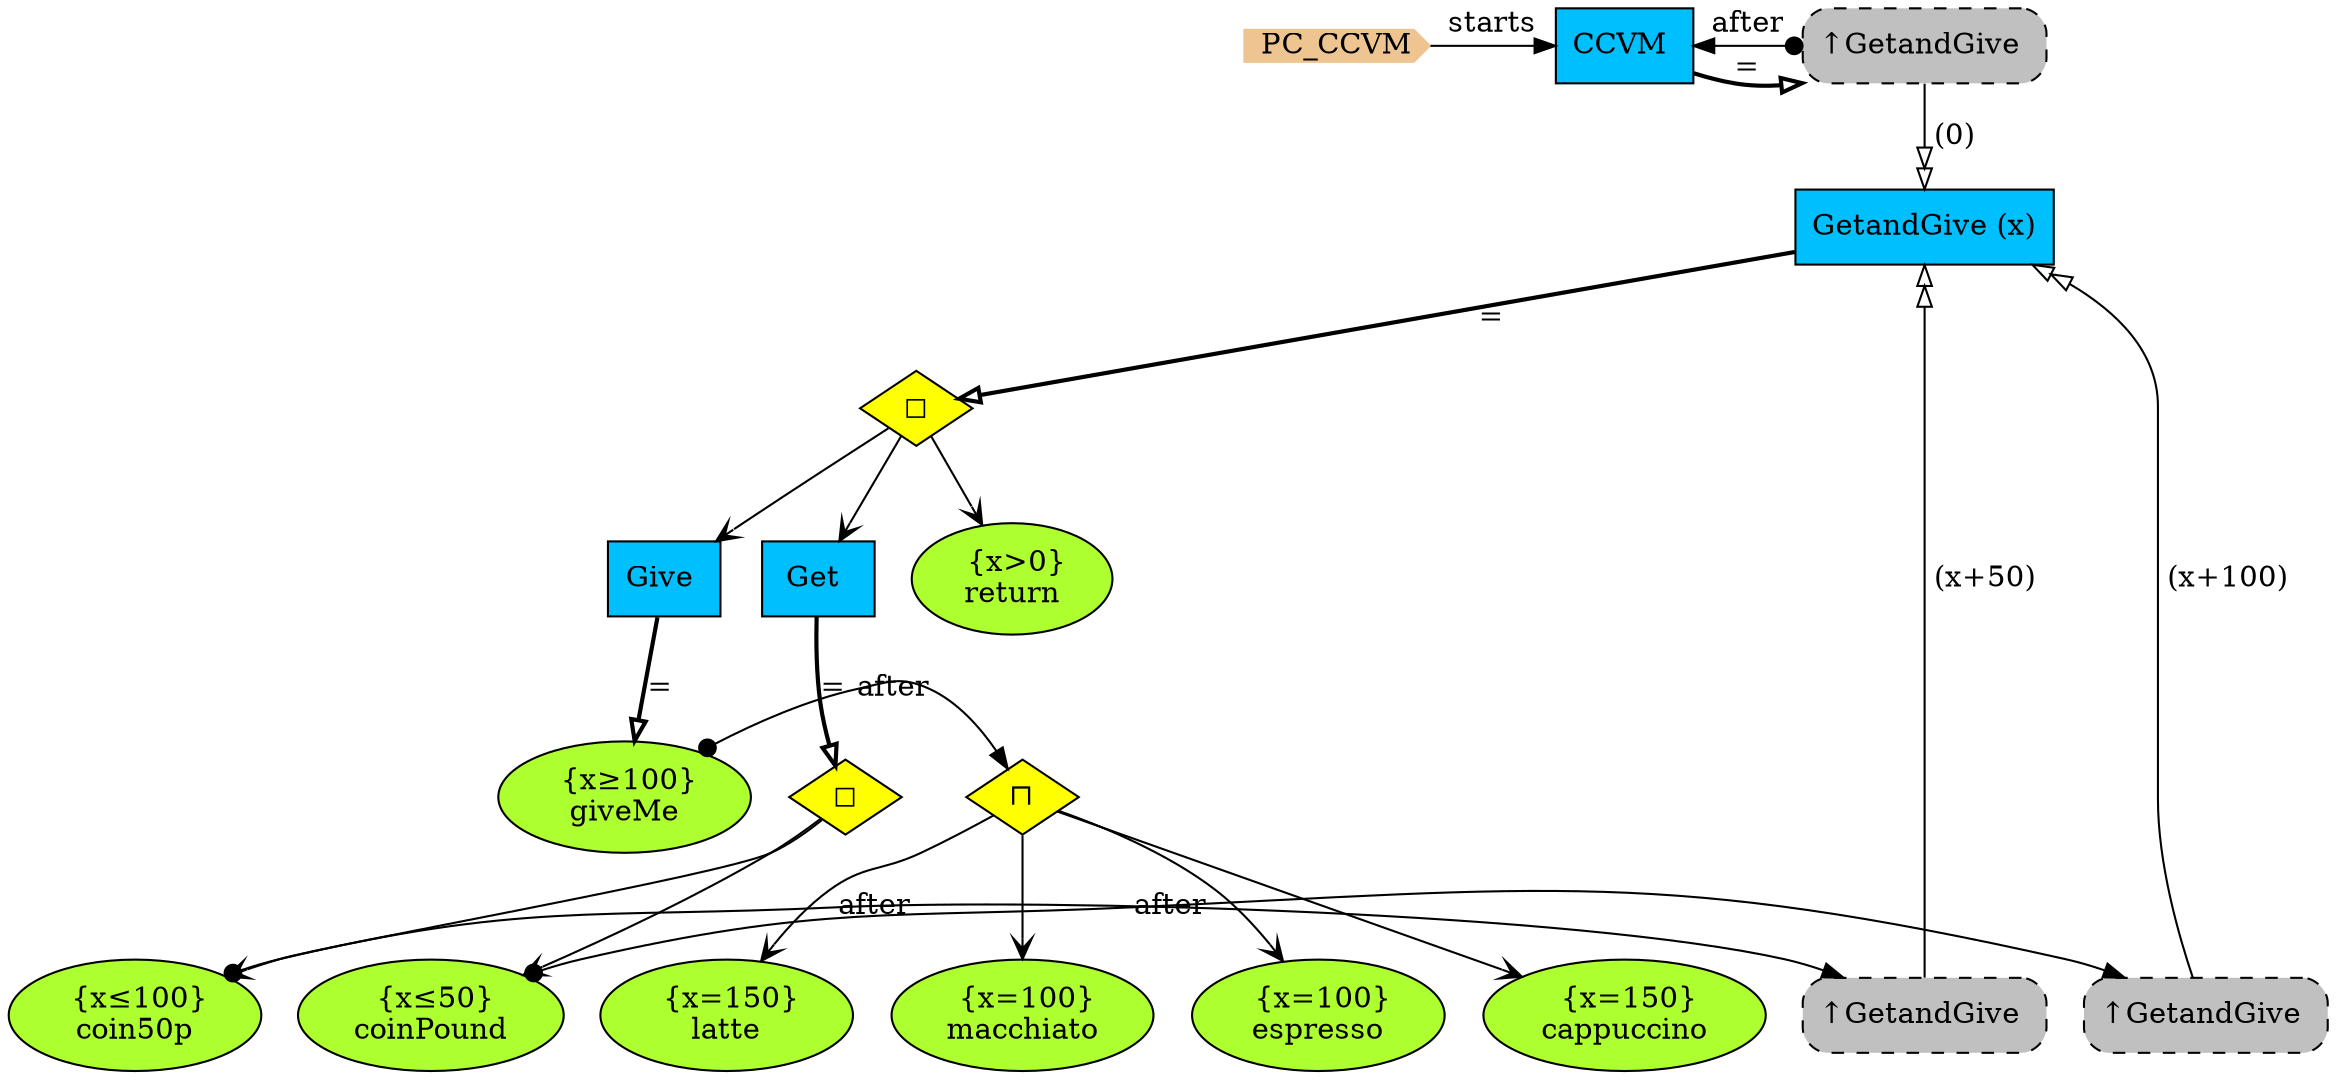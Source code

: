 digraph {

StartN_ [shape = cds,color=burlywood2,style=filled,height=.2,width=.2, label =PC_CCVM];
CCVM [shape=box,fillcolor=deepskyblue,style = filled,label="CCVM "];
GetandGive [shape=box,fillcolor=deepskyblue,style = filled,label="GetandGive (x)"];
OpGetandGive [shape=diamond,fillcolor=yellow,style=filled,label="◻︎"];
Get [shape=box,fillcolor=deepskyblue,style = filled,label="Get "];
return [shape=ellipse,fillcolor=greenyellow,style=filled,label=" {x>0}
return"];
espresso [shape=ellipse,fillcolor=greenyellow,style=filled,label=" {x=100}
espresso"];
cappuccino [shape=ellipse,fillcolor=greenyellow,style=filled,label=" {x=150}
cappuccino"];
coin50p [shape=ellipse,fillcolor=greenyellow,style=filled,label=" {x≤100}
coin50p"];
RefGot50p [shape=rectangle,fillcolor=gray,style="rounded,filled,dashed",label="↑GetandGive "];
RefGotPound [shape=rectangle,fillcolor=gray,style="rounded,filled,dashed",label="↑GetandGive "];
coinPound [shape=ellipse,fillcolor=greenyellow,style=filled,label=" {x≤50}
coinPound"];
latte [shape=ellipse,fillcolor=greenyellow,style=filled,label=" {x=150}
latte"];
macchiato [shape=ellipse,fillcolor=greenyellow,style=filled,label=" {x=100}
macchiato"];
OpGive [shape=diamond,fillcolor=yellow,style=filled,label="⊓"];
OpGet [shape=diamond,fillcolor=yellow,style=filled,label="◻︎"];
Give [shape=box,fillcolor=deepskyblue,style = filled,label="Give "];
giveMe [shape=ellipse,fillcolor=greenyellow,style=filled,label=" {x≥100}
giveMe"];
RefGetandGive [shape=rectangle,fillcolor=gray,style="rounded,filled,dashed",label="↑GetandGive "];

{rank=same;RefGotPound,coinPound}
{rank=same;OpGive,giveMe}
{rank=same;CCVM,RefGetandGive}
{rank=same;RefGot50p,coin50p}
{rank=same;CCVM,StartN_}

coinPound->RefGotPound[arrowtail=dot,dir=both,label="after"];
RefGotPound->GetandGive[arrowhead="normalnormal",fillcolor=white,label=" (x+100)"];
OpGet->coinPound[arrowhead="open"];
OpGive->latte[arrowhead="open"];
OpGive->macchiato[arrowhead="open"];
giveMe->OpGive[arrowtail=dot,dir=both,label="after"];
OpGetandGive->Give[arrowhead="open"];
RefGetandGive->CCVM[arrowtail=dot,dir=both,label="after"];
RefGetandGive->GetandGive[arrowhead="normalnormal",fillcolor=white,label=" (0)"];
OpGetandGive->Get[arrowhead="open"];
OpGetandGive->return[arrowhead="open"];
OpGive->espresso[arrowhead="open"];
OpGive->cappuccino[arrowhead="open"];
OpGet->coin50p[arrowhead="open"];
RefGot50p->GetandGive[arrowhead="normalnormal",fillcolor=white,label=" (x+50)"];
coin50p->RefGot50p[arrowtail=dot,dir=both,label="after"];
CCVM->RefGetandGive[arrowhead="onormal",penwidth=2,label="="];
GetandGive->OpGetandGive[arrowhead="onormal",penwidth=2,label="="];
Get->OpGet[arrowhead="onormal",penwidth=2,label="="];
Give->giveMe[arrowhead="onormal",penwidth=2,label="="];
StartN_->CCVM[label="starts"];
}